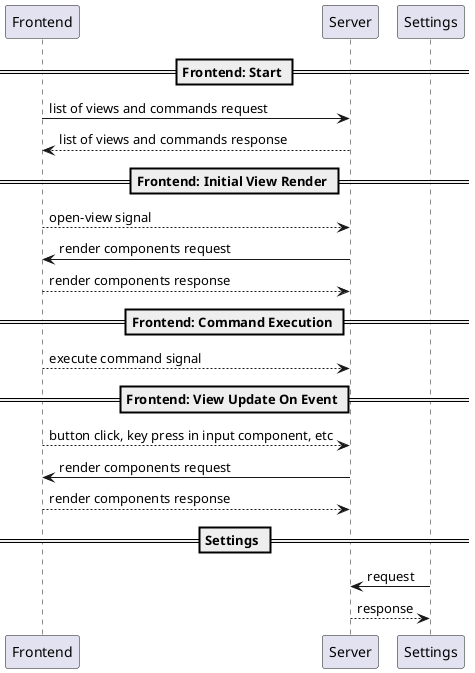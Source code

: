 @startuml

'https://www.planttext.com/

== Frontend: Start ==

Frontend -> Server: list of views and commands request
Server --> Frontend: list of views and commands response

== Frontend: Initial View Render ==

Frontend --> Server: open-view signal
Server -> Frontend: render components request
Frontend --> Server: render components response

== Frontend: Command Execution ==

Frontend --> Server: execute command signal

== Frontend: View Update On Event ==

Frontend --> Server: button click, key press in input component, etc
Server -> Frontend: render components request
Frontend --> Server: render components response

== Settings ==

Settings -> Server: request
Server --> Settings: response

@enduml